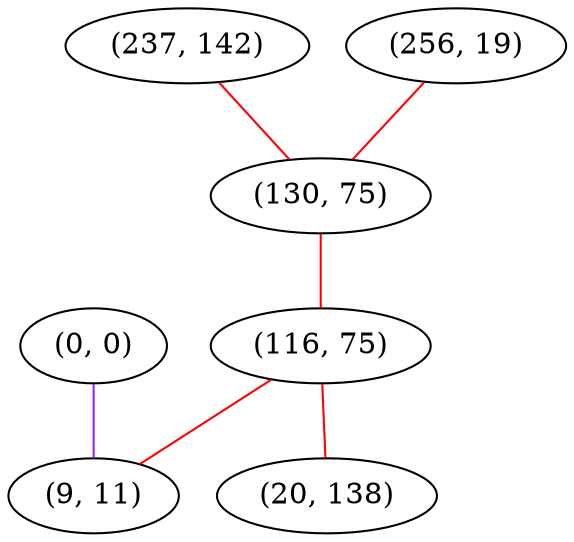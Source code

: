 graph "" {
"(0, 0)";
"(237, 142)";
"(256, 19)";
"(130, 75)";
"(116, 75)";
"(20, 138)";
"(9, 11)";
"(0, 0)" -- "(9, 11)"  [color=purple, key=0, weight=4];
"(237, 142)" -- "(130, 75)"  [color=red, key=0, weight=1];
"(256, 19)" -- "(130, 75)"  [color=red, key=0, weight=1];
"(130, 75)" -- "(116, 75)"  [color=red, key=0, weight=1];
"(116, 75)" -- "(20, 138)"  [color=red, key=0, weight=1];
"(116, 75)" -- "(9, 11)"  [color=red, key=0, weight=1];
}

